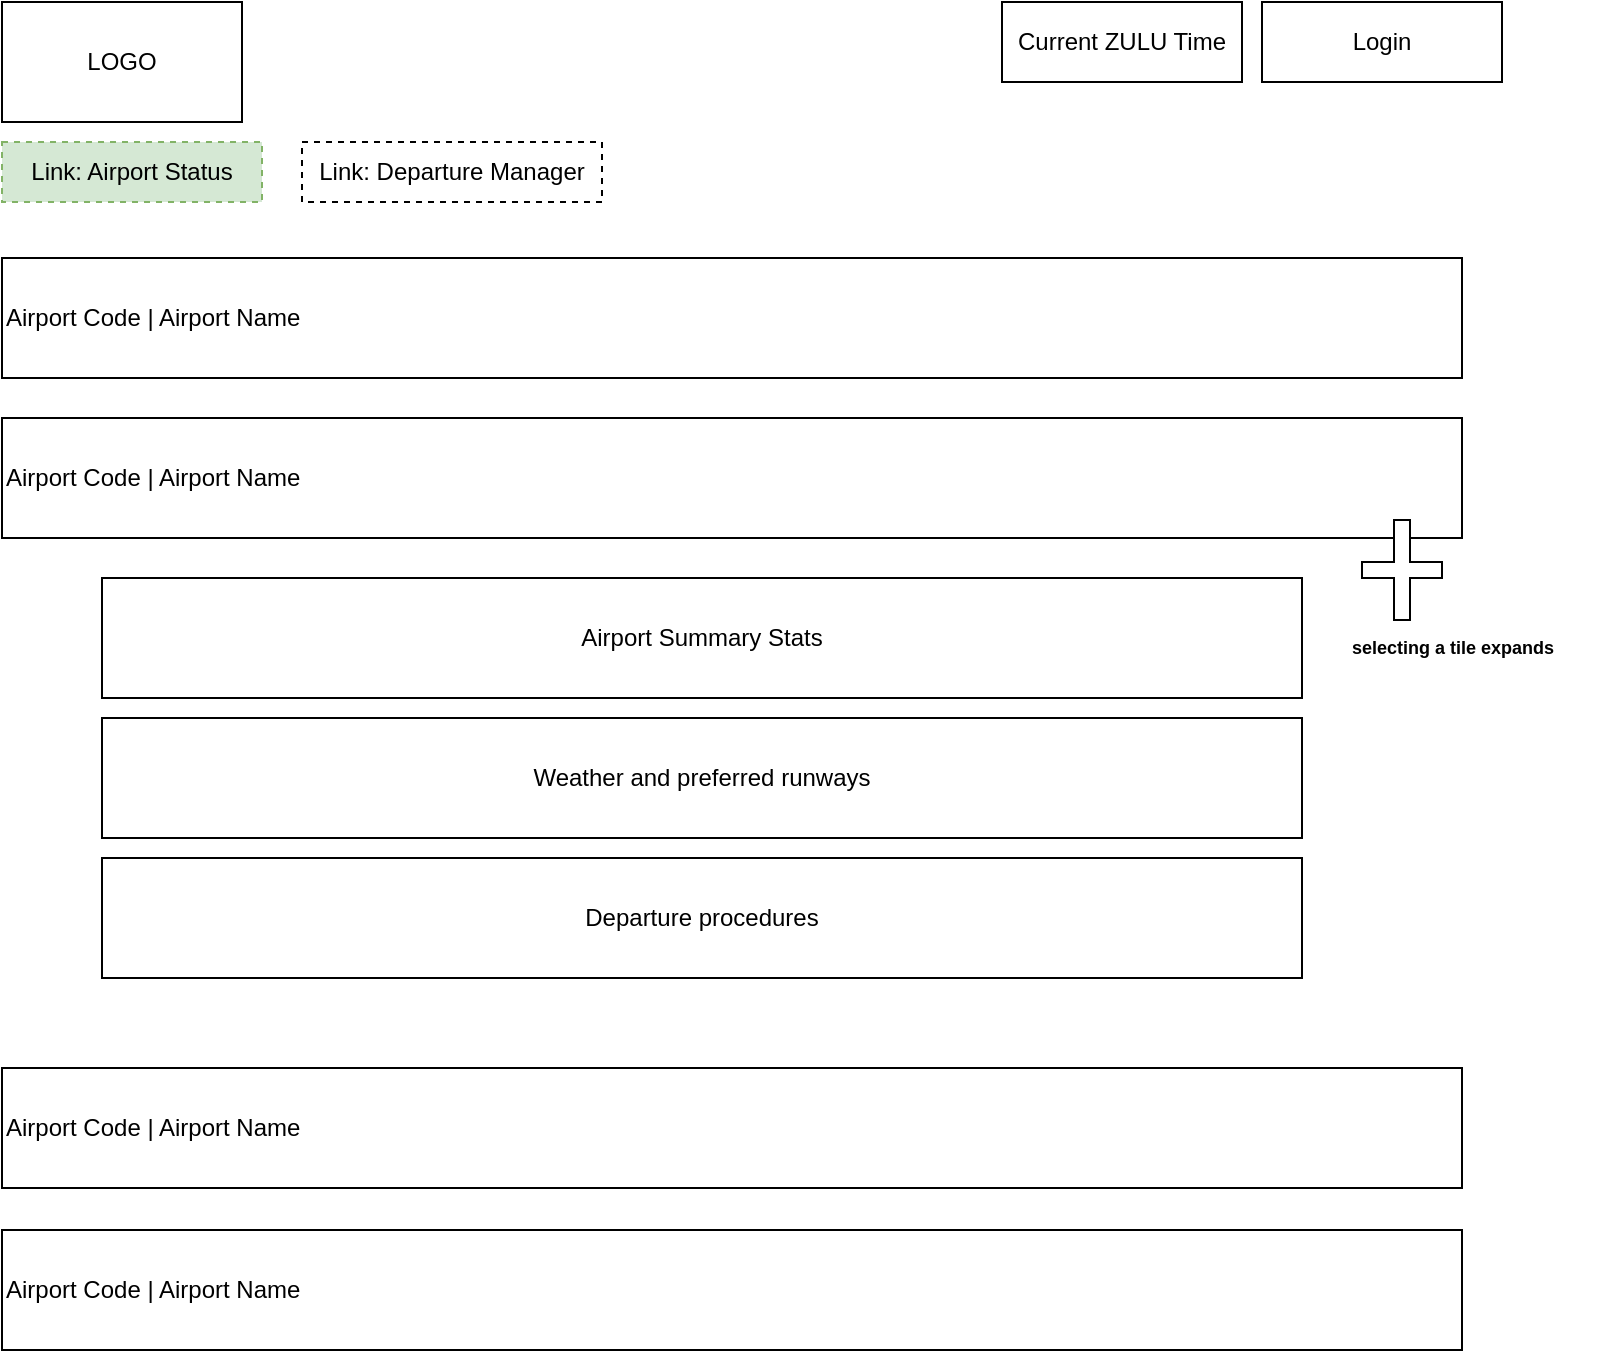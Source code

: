 <mxfile version="21.0.2" type="github" pages="2"><diagram name="ZSEBrief - Airport Status" id="fD9Mnr9-ihHbanxo90jB"><mxGraphModel dx="1434" dy="836" grid="1" gridSize="10" guides="1" tooltips="1" connect="1" arrows="1" fold="1" page="1" pageScale="1" pageWidth="850" pageHeight="1100" math="0" shadow="0"><root><mxCell id="0"/><mxCell id="1" parent="0"/><mxCell id="dsciBbGszgjg4QUwZL9r-1" value="LOGO" style="rounded=0;whiteSpace=wrap;html=1;" vertex="1" parent="1"><mxGeometry x="50" y="20" width="120" height="60" as="geometry"/></mxCell><mxCell id="dsciBbGszgjg4QUwZL9r-2" value="Airport Code | Airport Name" style="rounded=0;whiteSpace=wrap;html=1;align=left;" vertex="1" parent="1"><mxGeometry x="50" y="148" width="730" height="60" as="geometry"/></mxCell><mxCell id="dsciBbGszgjg4QUwZL9r-3" value="Airport Code | Airport Name" style="rounded=0;whiteSpace=wrap;html=1;align=left;" vertex="1" parent="1"><mxGeometry x="50" y="228" width="730" height="60" as="geometry"/></mxCell><mxCell id="dsciBbGszgjg4QUwZL9r-6" value="Current ZULU Time" style="rounded=0;whiteSpace=wrap;html=1;" vertex="1" parent="1"><mxGeometry x="550" y="20" width="120" height="40" as="geometry"/></mxCell><mxCell id="dsciBbGszgjg4QUwZL9r-7" value="Airport Code | Airport Name" style="rounded=0;whiteSpace=wrap;html=1;align=left;" vertex="1" parent="1"><mxGeometry x="50" y="553" width="730" height="60" as="geometry"/></mxCell><mxCell id="dsciBbGszgjg4QUwZL9r-8" value="Airport Code | Airport Name" style="rounded=0;whiteSpace=wrap;html=1;align=left;" vertex="1" parent="1"><mxGeometry x="50" y="634" width="730" height="60" as="geometry"/></mxCell><mxCell id="dsciBbGszgjg4QUwZL9r-11" value="Airport Summary Stats" style="rounded=0;whiteSpace=wrap;html=1;" vertex="1" parent="1"><mxGeometry x="100" y="308" width="600" height="60" as="geometry"/></mxCell><mxCell id="dsciBbGszgjg4QUwZL9r-12" value="Weather and preferred runways" style="rounded=0;whiteSpace=wrap;html=1;" vertex="1" parent="1"><mxGeometry x="100" y="378" width="600" height="60" as="geometry"/></mxCell><mxCell id="dsciBbGszgjg4QUwZL9r-13" value="Departure procedures" style="rounded=0;whiteSpace=wrap;html=1;" vertex="1" parent="1"><mxGeometry x="100" y="448" width="600" height="60" as="geometry"/></mxCell><mxCell id="dsciBbGszgjg4QUwZL9r-14" value="Login" style="rounded=0;whiteSpace=wrap;html=1;" vertex="1" parent="1"><mxGeometry x="680" y="20" width="120" height="40" as="geometry"/></mxCell><mxCell id="dsciBbGszgjg4QUwZL9r-19" value="Link: Airport Status" style="rounded=0;whiteSpace=wrap;html=1;dashed=1;fillColor=#d5e8d4;strokeColor=#82b366;" vertex="1" parent="1"><mxGeometry x="50" y="90" width="130" height="30" as="geometry"/></mxCell><mxCell id="dsciBbGszgjg4QUwZL9r-20" value="" style="shape=cross;whiteSpace=wrap;html=1;" vertex="1" parent="1"><mxGeometry x="730" y="279" width="40" height="50" as="geometry"/></mxCell><mxCell id="dsciBbGszgjg4QUwZL9r-21" value="Link: Departure Manager" style="rounded=0;whiteSpace=wrap;html=1;dashed=1;" vertex="1" parent="1"><mxGeometry x="200" y="90" width="150" height="30" as="geometry"/></mxCell><mxCell id="1qkNqEKz-qJYwyH3rHha-1" value="&lt;h1&gt;&lt;font style=&quot;font-size: 9px;&quot;&gt;selecting a tile expands section&lt;/font&gt;&lt;/h1&gt;" style="text;html=1;strokeColor=none;fillColor=none;spacing=5;spacingTop=-20;whiteSpace=wrap;overflow=hidden;rounded=0;" vertex="1" parent="1"><mxGeometry x="720" y="318" width="130" height="50" as="geometry"/></mxCell></root></mxGraphModel></diagram><diagram name="ZSEBrief - Departure Manager" id="vzbuqgKXrLOqEcd3-EA0"><mxGraphModel dx="1434" dy="836" grid="1" gridSize="10" guides="1" tooltips="1" connect="1" arrows="1" fold="1" page="1" pageScale="1" pageWidth="850" pageHeight="1100" math="0" shadow="0"><root><mxCell id="gDzx9Nn8BZYWCu1F6-DJ-0"/><mxCell id="gDzx9Nn8BZYWCu1F6-DJ-1" parent="gDzx9Nn8BZYWCu1F6-DJ-0"/><mxCell id="gDzx9Nn8BZYWCu1F6-DJ-2" value="LOGO" style="rounded=0;whiteSpace=wrap;html=1;" vertex="1" parent="gDzx9Nn8BZYWCu1F6-DJ-1"><mxGeometry x="50" y="20" width="120" height="60" as="geometry"/></mxCell><mxCell id="gDzx9Nn8BZYWCu1F6-DJ-3" value="Not tracking: departures currently not tracking" style="rounded=0;whiteSpace=wrap;html=1;align=left;" vertex="1" parent="gDzx9Nn8BZYWCu1F6-DJ-1"><mxGeometry x="50" y="624" width="730" height="60" as="geometry"/></mxCell><mxCell id="gDzx9Nn8BZYWCu1F6-DJ-4" value="Tracking: departures currently tracking" style="rounded=0;whiteSpace=wrap;html=1;align=left;" vertex="1" parent="gDzx9Nn8BZYWCu1F6-DJ-1"><mxGeometry x="50" y="228" width="730" height="60" as="geometry"/></mxCell><mxCell id="gDzx9Nn8BZYWCu1F6-DJ-5" value="Current ZULU Time" style="rounded=0;whiteSpace=wrap;html=1;" vertex="1" parent="gDzx9Nn8BZYWCu1F6-DJ-1"><mxGeometry x="550" y="20" width="120" height="40" as="geometry"/></mxCell><mxCell id="gDzx9Nn8BZYWCu1F6-DJ-11" value="Login" style="rounded=0;whiteSpace=wrap;html=1;" vertex="1" parent="gDzx9Nn8BZYWCu1F6-DJ-1"><mxGeometry x="680" y="20" width="120" height="40" as="geometry"/></mxCell><mxCell id="gDzx9Nn8BZYWCu1F6-DJ-12" value="Link: Airport Status" style="rounded=0;whiteSpace=wrap;html=1;dashed=1;" vertex="1" parent="gDzx9Nn8BZYWCu1F6-DJ-1"><mxGeometry x="50" y="90" width="130" height="30" as="geometry"/></mxCell><mxCell id="gDzx9Nn8BZYWCu1F6-DJ-14" value="Link: Departure Manager" style="rounded=0;whiteSpace=wrap;html=1;dashed=1;fillColor=#d5e8d4;strokeColor=#82b366;" vertex="1" parent="gDzx9Nn8BZYWCu1F6-DJ-1"><mxGeometry x="200" y="90" width="150" height="30" as="geometry"/></mxCell><mxCell id="TBnw4Rh39OVpdVR0iMwz-0" value="&amp;nbsp;Aircraft | Current Airport | Time Online" style="rounded=0;whiteSpace=wrap;html=1;align=left;" vertex="1" parent="gDzx9Nn8BZYWCu1F6-DJ-1"><mxGeometry x="50" y="765" width="290" height="60" as="geometry"/></mxCell><mxCell id="-Mj2mUK9YW3jQMwnrE4W-0" value="" style="shape=cross;whiteSpace=wrap;html=1;" vertex="1" parent="gDzx9Nn8BZYWCu1F6-DJ-1"><mxGeometry x="290" y="780" width="30" height="30" as="geometry"/></mxCell><mxCell id="-Mj2mUK9YW3jQMwnrE4W-1" value="&amp;nbsp;Aircraft | Current Airport | Time Online" style="rounded=0;whiteSpace=wrap;html=1;align=left;" vertex="1" parent="gDzx9Nn8BZYWCu1F6-DJ-1"><mxGeometry x="50" y="694" width="290" height="60" as="geometry"/></mxCell><mxCell id="-Mj2mUK9YW3jQMwnrE4W-2" value="" style="shape=cross;whiteSpace=wrap;html=1;" vertex="1" parent="gDzx9Nn8BZYWCu1F6-DJ-1"><mxGeometry x="290" y="709" width="30" height="30" as="geometry"/></mxCell><mxCell id="-Mj2mUK9YW3jQMwnrE4W-5" value="&amp;nbsp;Aircraft | Current Airport | Time Online" style="rounded=0;whiteSpace=wrap;html=1;align=left;" vertex="1" parent="gDzx9Nn8BZYWCu1F6-DJ-1"><mxGeometry x="50" y="834" width="290" height="60" as="geometry"/></mxCell><mxCell id="-Mj2mUK9YW3jQMwnrE4W-6" value="" style="shape=cross;whiteSpace=wrap;html=1;" vertex="1" parent="gDzx9Nn8BZYWCu1F6-DJ-1"><mxGeometry x="290" y="849" width="30" height="30" as="geometry"/></mxCell><mxCell id="-Mj2mUK9YW3jQMwnrE4W-7" value="&amp;nbsp;Aircraft | Current Airport | Time Online" style="rounded=0;whiteSpace=wrap;html=1;align=left;" vertex="1" parent="gDzx9Nn8BZYWCu1F6-DJ-1"><mxGeometry x="50" y="904" width="290" height="60" as="geometry"/></mxCell><mxCell id="-Mj2mUK9YW3jQMwnrE4W-8" value="" style="shape=cross;whiteSpace=wrap;html=1;" vertex="1" parent="gDzx9Nn8BZYWCu1F6-DJ-1"><mxGeometry x="290" y="919" width="30" height="30" as="geometry"/></mxCell><mxCell id="-Mj2mUK9YW3jQMwnrE4W-9" value="&amp;nbsp;Aircraft | Current Airport | Time tracked: 2 mins" style="rounded=0;whiteSpace=wrap;html=1;align=left;fillColor=#d5e8d4;strokeColor=#82b366;" vertex="1" parent="gDzx9Nn8BZYWCu1F6-DJ-1"><mxGeometry x="50" y="301" width="290" height="60" as="geometry"/></mxCell><mxCell id="-Mj2mUK9YW3jQMwnrE4W-10" value="&amp;nbsp;Aircraft | Current Airport | Time tracked: 5 mins" style="rounded=0;whiteSpace=wrap;html=1;align=left;fillColor=#fff2cc;strokeColor=#d6b656;" vertex="1" parent="gDzx9Nn8BZYWCu1F6-DJ-1"><mxGeometry x="50" y="370" width="290" height="60" as="geometry"/></mxCell><mxCell id="-Mj2mUK9YW3jQMwnrE4W-11" value="&amp;nbsp;Aircraft | Current Airport | Time tracked: 7 mins" style="rounded=0;whiteSpace=wrap;html=1;align=left;fillColor=#f8cecc;strokeColor=#b85450;" vertex="1" parent="gDzx9Nn8BZYWCu1F6-DJ-1"><mxGeometry x="50" y="437" width="290" height="60" as="geometry"/></mxCell><mxCell id="-Mj2mUK9YW3jQMwnrE4W-12" value="" style="curved=1;endArrow=classic;html=1;rounded=0;" edge="1" parent="gDzx9Nn8BZYWCu1F6-DJ-1"><mxGeometry width="50" height="50" relative="1" as="geometry"><mxPoint x="350" y="650" as="sourcePoint"/><mxPoint x="400" y="360" as="targetPoint"/><Array as="points"><mxPoint x="540" y="430"/><mxPoint x="490" y="380"/></Array></mxGeometry></mxCell><mxCell id="CmTSGzyM_HhO3RPKaPSQ-0" value="&lt;h1&gt;&lt;font style=&quot;font-size: 9px;&quot;&gt;clicking a plane tile moves to tracked&lt;/font&gt;&lt;/h1&gt;" style="text;html=1;strokeColor=none;fillColor=none;spacing=5;spacingTop=-20;whiteSpace=wrap;overflow=hidden;rounded=0;" vertex="1" parent="gDzx9Nn8BZYWCu1F6-DJ-1"><mxGeometry x="360" y="709" width="170" height="84" as="geometry"/></mxCell><mxCell id="CmTSGzyM_HhO3RPKaPSQ-2" value="" style="shape=cross;whiteSpace=wrap;html=1;strokeColor=#000000;fillStyle=solid;fillColor=#000000;rotation=45;size=0.141;" vertex="1" parent="gDzx9Nn8BZYWCu1F6-DJ-1"><mxGeometry x="317" y="337" width="20" height="20" as="geometry"/></mxCell><mxCell id="CmTSGzyM_HhO3RPKaPSQ-3" value="" style="shape=cross;whiteSpace=wrap;html=1;strokeColor=#000000;fillStyle=solid;fillColor=#000000;rotation=45;size=0.141;" vertex="1" parent="gDzx9Nn8BZYWCu1F6-DJ-1"><mxGeometry x="317" y="411" width="20" height="20" as="geometry"/></mxCell><mxCell id="CmTSGzyM_HhO3RPKaPSQ-4" value="" style="shape=cross;whiteSpace=wrap;html=1;strokeColor=#000000;fillStyle=solid;fillColor=#000000;rotation=45;size=0.141;" vertex="1" parent="gDzx9Nn8BZYWCu1F6-DJ-1"><mxGeometry x="318" y="474" width="20" height="20" as="geometry"/></mxCell><mxCell id="CmTSGzyM_HhO3RPKaPSQ-5" value="&lt;h1&gt;&lt;font style=&quot;font-size: 9px;&quot;&gt;clicking an x removes a plane from tracked&lt;/font&gt;&lt;/h1&gt;" style="text;html=1;strokeColor=none;fillColor=none;spacing=5;spacingTop=-20;whiteSpace=wrap;overflow=hidden;rounded=0;" vertex="1" parent="gDzx9Nn8BZYWCu1F6-DJ-1"><mxGeometry x="510" y="350" width="220" height="70" as="geometry"/></mxCell></root></mxGraphModel></diagram></mxfile>